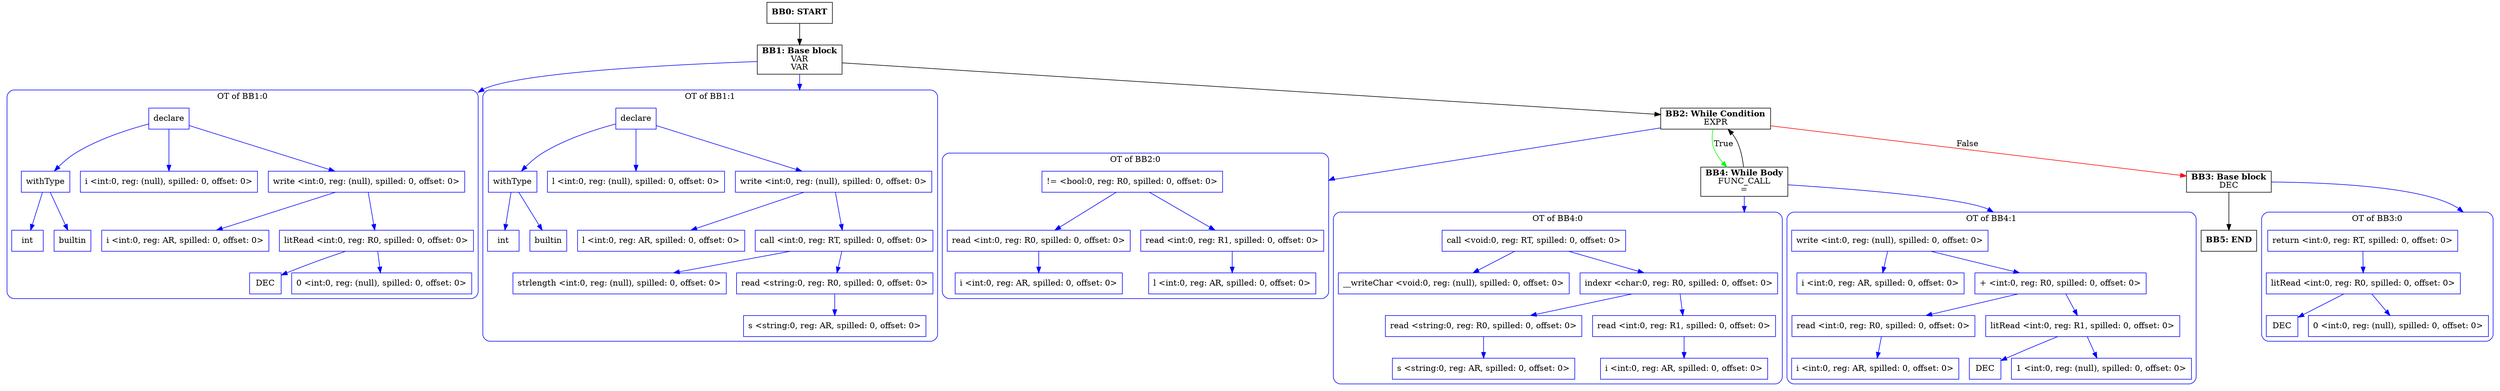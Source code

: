 digraph CFG {
    compound=true;
    graph [splines=true];
    node [shape=rectangle];

    BB5 [label=<<B>BB5: END</B><BR ALIGN="CENTER"/>>];
    BB4 [label=<<B>BB4: While Body</B><BR ALIGN="CENTER"/>FUNC_CALL<BR ALIGN="CENTER"/>=<BR ALIGN="CENTER"/>>];
    subgraph cluster_instruction0 {
        label = "OT of BB4:0";
        style=rounded;
        color=blue;
        entry0 [shape=point, style=invis];
        node0 [label="call <void:0, reg: RT, spilled: 0, offset: 0>", color=blue];
        node1 [label="__writeChar <void:0, reg: (null), spilled: 0, offset: 0>", color=blue];
        node0 -> node1[color=blue];
        node2 [label="indexr <char:0, reg: R0, spilled: 0, offset: 0>", color=blue];
        node3 [label="read <string:0, reg: R0, spilled: 0, offset: 0>", color=blue];
        node4 [label="s <string:0, reg: AR, spilled: 0, offset: 0>", color=blue];
        node3 -> node4[color=blue];
        node2 -> node3[color=blue];
        node5 [label="read <int:0, reg: R1, spilled: 0, offset: 0>", color=blue];
        node6 [label="i <int:0, reg: AR, spilled: 0, offset: 0>", color=blue];
        node5 -> node6[color=blue];
        node2 -> node5[color=blue];
        node0 -> node2[color=blue];
    }
    BB4 -> entry0 [lhead=cluster_instruction0, color=blue];
    subgraph cluster_instruction1 {
        label = "OT of BB4:1";
        style=rounded;
        color=blue;
        entry1 [shape=point, style=invis];
        node7 [label="write <int:0, reg: (null), spilled: 0, offset: 0>", color=blue];
        node8 [label="i <int:0, reg: AR, spilled: 0, offset: 0>", color=blue];
        node7 -> node8[color=blue];
        node9 [label="+ <int:0, reg: R0, spilled: 0, offset: 0>", color=blue];
        node10 [label="read <int:0, reg: R0, spilled: 0, offset: 0>", color=blue];
        node11 [label="i <int:0, reg: AR, spilled: 0, offset: 0>", color=blue];
        node10 -> node11[color=blue];
        node9 -> node10[color=blue];
        node12 [label="litRead <int:0, reg: R1, spilled: 0, offset: 0>", color=blue];
        node13 [label="DEC", color=blue];
        node12 -> node13[color=blue];
        node14 [label="1 <int:0, reg: (null), spilled: 0, offset: 0>", color=blue];
        node12 -> node14[color=blue];
        node9 -> node12[color=blue];
        node7 -> node9[color=blue];
    }
    BB4 -> entry1 [lhead=cluster_instruction1, color=blue];
    BB3 [label=<<B>BB3: Base block</B><BR ALIGN="CENTER"/>DEC<BR ALIGN="CENTER"/>>];
    subgraph cluster_instruction2 {
        label = "OT of BB3:0";
        style=rounded;
        color=blue;
        entry2 [shape=point, style=invis];
        node15 [label="return <int:0, reg: RT, spilled: 0, offset: 0>", color=blue];
        node16 [label="litRead <int:0, reg: R0, spilled: 0, offset: 0>", color=blue];
        node17 [label="DEC", color=blue];
        node16 -> node17[color=blue];
        node18 [label="0 <int:0, reg: (null), spilled: 0, offset: 0>", color=blue];
        node16 -> node18[color=blue];
        node15 -> node16[color=blue];
    }
    BB3 -> entry2 [lhead=cluster_instruction2, color=blue];
    BB2 [label=<<B>BB2: While Condition</B><BR ALIGN="CENTER"/>EXPR<BR ALIGN="CENTER"/>>];
    subgraph cluster_instruction3 {
        label = "OT of BB2:0";
        style=rounded;
        color=blue;
        entry3 [shape=point, style=invis];
        node19 [label="!= <bool:0, reg: R0, spilled: 0, offset: 0>", color=blue];
        node20 [label="read <int:0, reg: R0, spilled: 0, offset: 0>", color=blue];
        node21 [label="i <int:0, reg: AR, spilled: 0, offset: 0>", color=blue];
        node20 -> node21[color=blue];
        node19 -> node20[color=blue];
        node22 [label="read <int:0, reg: R1, spilled: 0, offset: 0>", color=blue];
        node23 [label="l <int:0, reg: AR, spilled: 0, offset: 0>", color=blue];
        node22 -> node23[color=blue];
        node19 -> node22[color=blue];
    }
    BB2 -> entry3 [lhead=cluster_instruction3, color=blue];
    BB1 [label=<<B>BB1: Base block</B><BR ALIGN="CENTER"/>VAR<BR ALIGN="CENTER"/>VAR<BR ALIGN="CENTER"/>>];
    subgraph cluster_instruction4 {
        label = "OT of BB1:0";
        style=rounded;
        color=blue;
        entry4 [shape=point, style=invis];
        node24 [label="declare", color=blue];
        node25 [label="withType", color=blue];
        node26 [label="int", color=blue];
        node25 -> node26[color=blue];
        node27 [label="builtin", color=blue];
        node25 -> node27[color=blue];
        node24 -> node25[color=blue];
        node28 [label="i <int:0, reg: (null), spilled: 0, offset: 0>", color=blue];
        node24 -> node28[color=blue];
        node29 [label="write <int:0, reg: (null), spilled: 0, offset: 0>", color=blue];
        node30 [label="i <int:0, reg: AR, spilled: 0, offset: 0>", color=blue];
        node29 -> node30[color=blue];
        node31 [label="litRead <int:0, reg: R0, spilled: 0, offset: 0>", color=blue];
        node32 [label="DEC", color=blue];
        node31 -> node32[color=blue];
        node33 [label="0 <int:0, reg: (null), spilled: 0, offset: 0>", color=blue];
        node31 -> node33[color=blue];
        node29 -> node31[color=blue];
        node24 -> node29[color=blue];
    }
    BB1 -> entry4 [lhead=cluster_instruction4, color=blue];
    subgraph cluster_instruction5 {
        label = "OT of BB1:1";
        style=rounded;
        color=blue;
        entry5 [shape=point, style=invis];
        node34 [label="declare", color=blue];
        node35 [label="withType", color=blue];
        node36 [label="int", color=blue];
        node35 -> node36[color=blue];
        node37 [label="builtin", color=blue];
        node35 -> node37[color=blue];
        node34 -> node35[color=blue];
        node38 [label="l <int:0, reg: (null), spilled: 0, offset: 0>", color=blue];
        node34 -> node38[color=blue];
        node39 [label="write <int:0, reg: (null), spilled: 0, offset: 0>", color=blue];
        node40 [label="l <int:0, reg: AR, spilled: 0, offset: 0>", color=blue];
        node39 -> node40[color=blue];
        node41 [label="call <int:0, reg: RT, spilled: 0, offset: 0>", color=blue];
        node42 [label="strlength <int:0, reg: (null), spilled: 0, offset: 0>", color=blue];
        node41 -> node42[color=blue];
        node43 [label="read <string:0, reg: R0, spilled: 0, offset: 0>", color=blue];
        node44 [label="s <string:0, reg: AR, spilled: 0, offset: 0>", color=blue];
        node43 -> node44[color=blue];
        node41 -> node43[color=blue];
        node39 -> node41[color=blue];
        node34 -> node39[color=blue];
    }
    BB1 -> entry5 [lhead=cluster_instruction5, color=blue];
    BB0 [label=<<B>BB0: START</B><BR ALIGN="CENTER"/>>];

    BB4 -> BB2;
    BB3 -> BB5;
    BB2 -> BB3 [label="False", color=red];
    BB2 -> BB4 [label="True", color=green];
    BB1 -> BB2;
    BB0 -> BB1;
}
